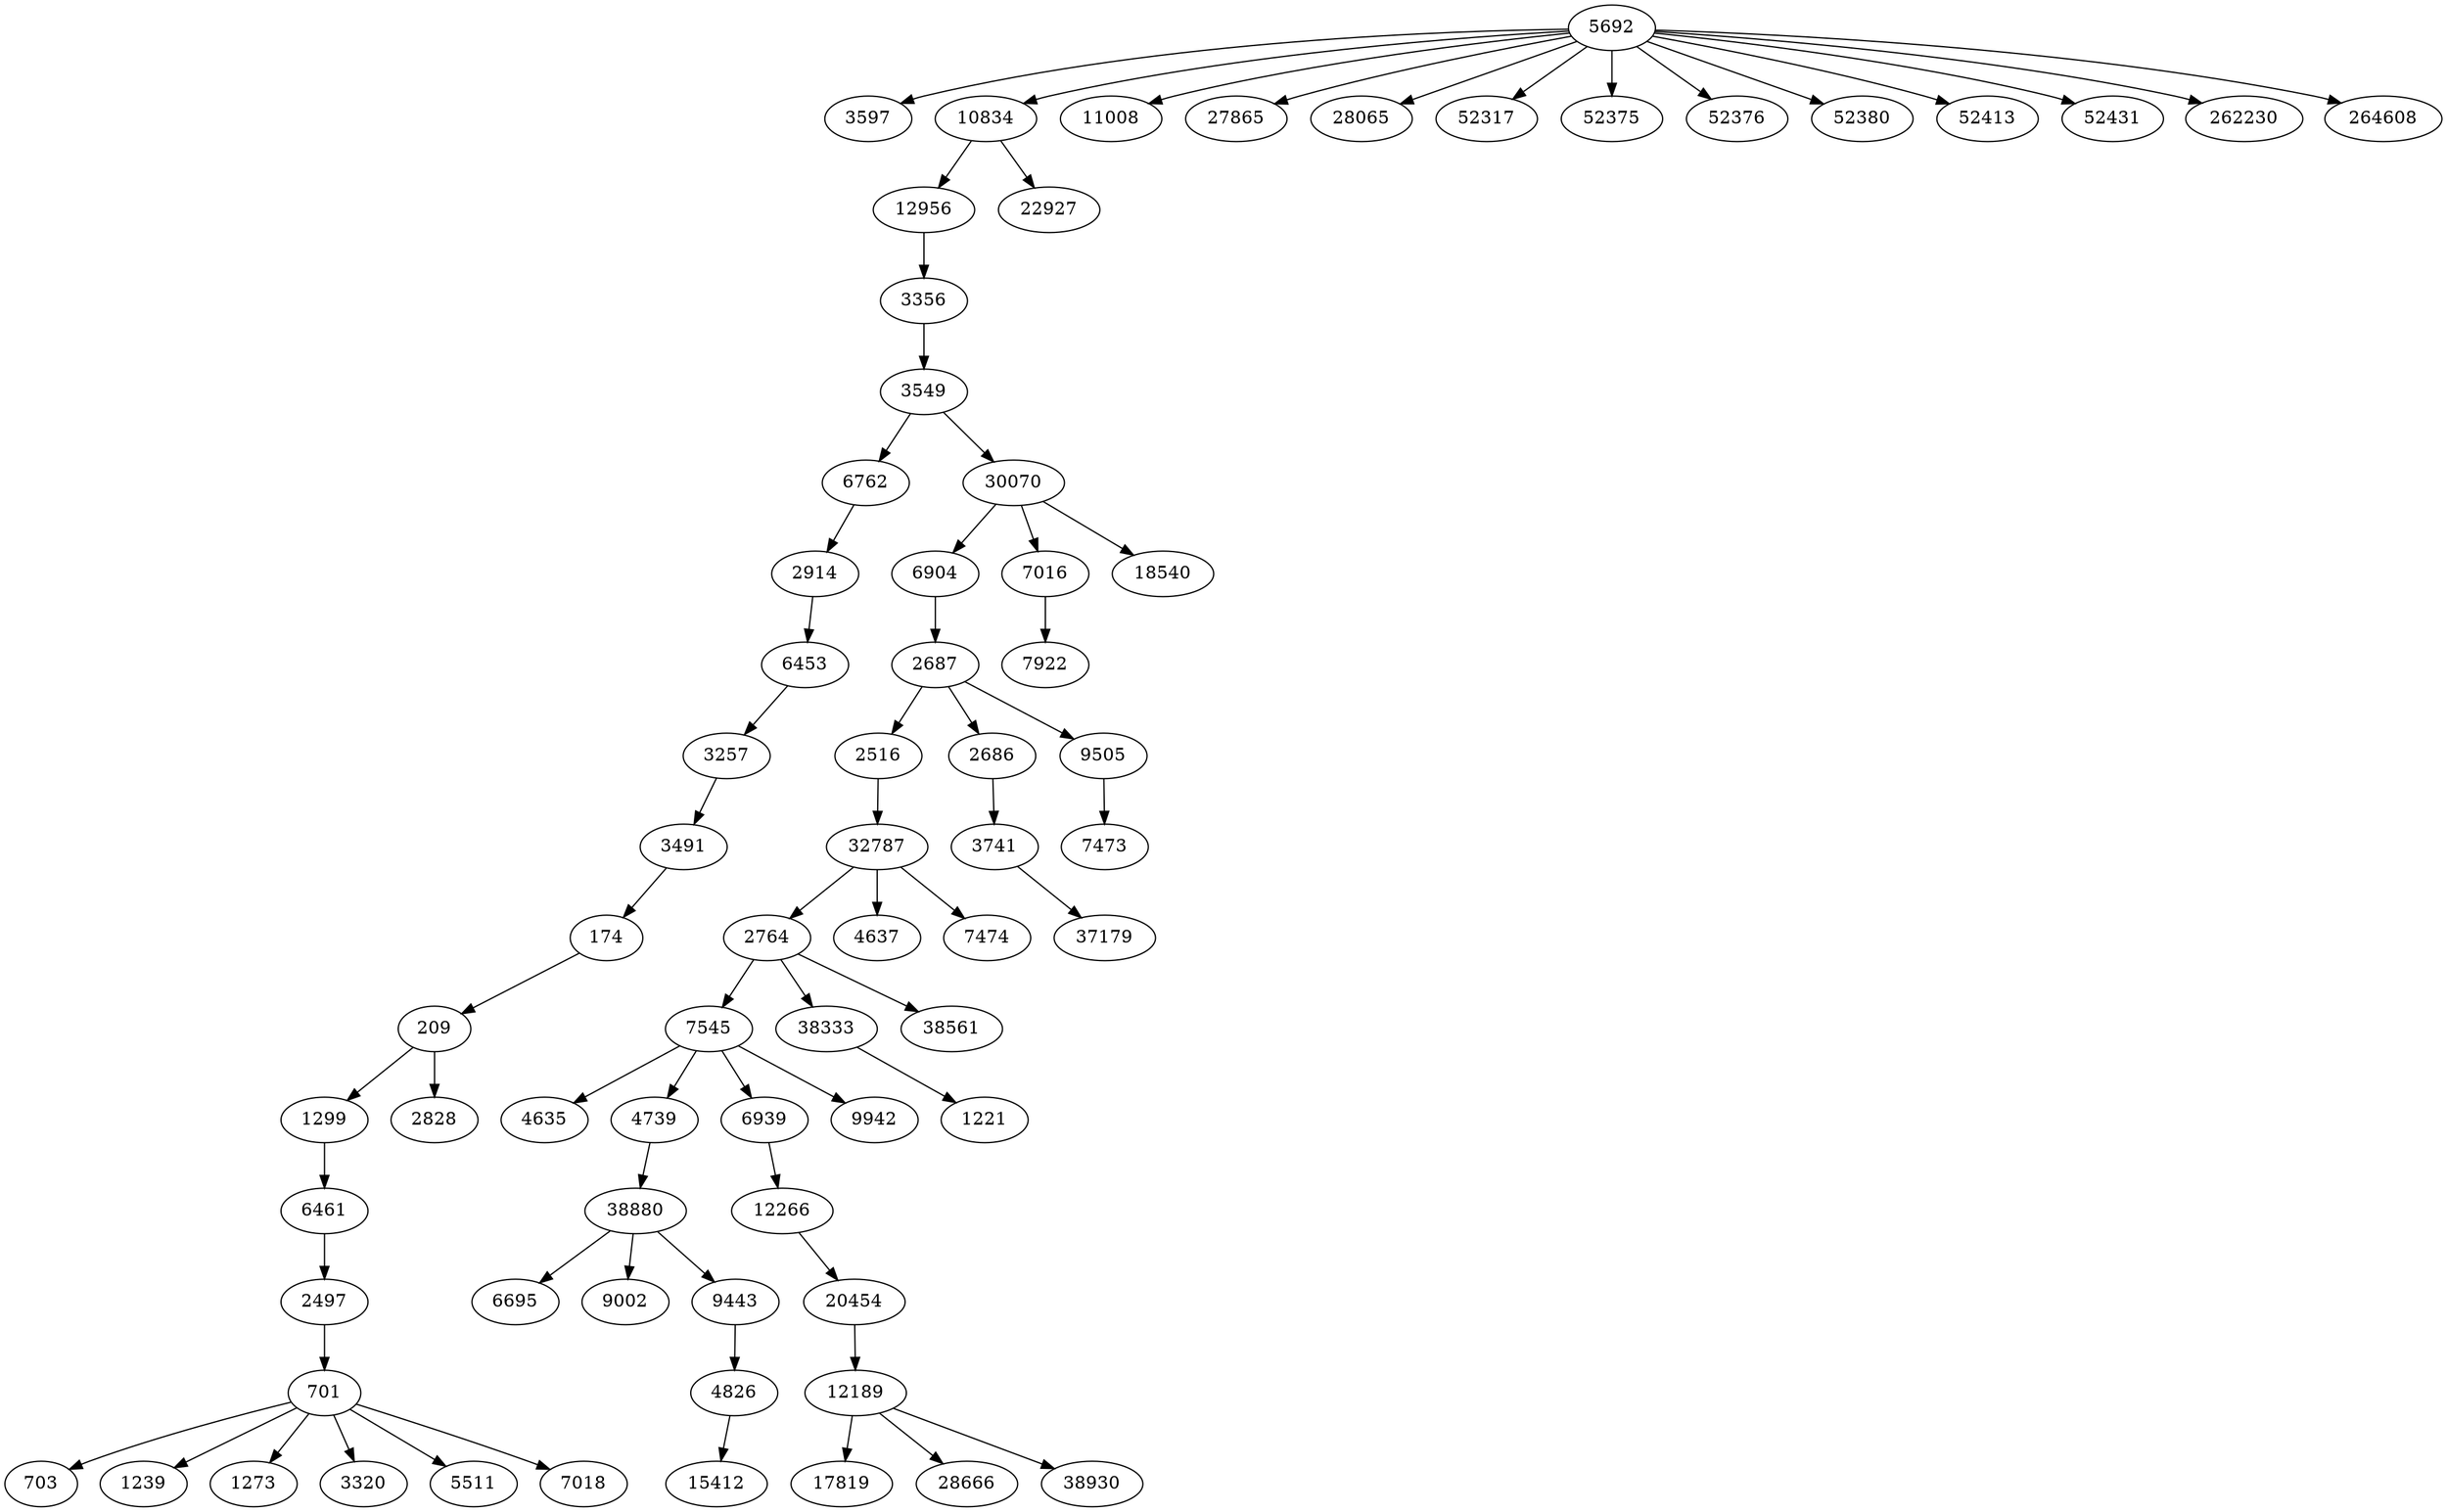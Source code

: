 digraph {
  // Node definitions.
  174;
  209;
  701;
  703;
  1221;
  1239;
  1273;
  1299;
  2497;
  2516;
  2686;
  2687;
  2764;
  2828;
  2914;
  3257;
  3320;
  3356;
  3491;
  3549;
  3597;
  3741;
  4635;
  4637;
  4739;
  4826;
  5511;
  5692;
  6453;
  6461;
  6695;
  6762;
  6904;
  6939;
  7016;
  7018;
  7473;
  7474;
  7545;
  7922;
  9002;
  9443;
  9505;
  9942;
  10834;
  11008;
  12189;
  12266;
  12956;
  15412;
  17819;
  18540;
  20454;
  22927;
  27865;
  28065;
  28666;
  30070;
  32787;
  37179;
  38333;
  38561;
  38880;
  38930;
  52317;
  52375;
  52376;
  52380;
  52413;
  52431;
  262230;
  264608;

  // Edge definitions.
  174 -> 209;
  209 -> 1299;
  209 -> 2828;
  701 -> 703;
  701 -> 1239;
  701 -> 1273;
  701 -> 3320;
  701 -> 5511;
  701 -> 7018;
  1299 -> 6461;
  2497 -> 701;
  2516 -> 32787;
  2686 -> 3741;
  2687 -> 2516;
  2687 -> 2686;
  2687 -> 9505;
  2764 -> 7545;
  2764 -> 38333;
  2764 -> 38561;
  2914 -> 6453;
  3257 -> 3491;
  3356 -> 3549;
  3491 -> 174;
  3549 -> 6762;
  3549 -> 30070;
  3741 -> 37179;
  4739 -> 38880;
  4826 -> 15412;
  5692 -> 3597;
  5692 -> 10834;
  5692 -> 11008;
  5692 -> 27865;
  5692 -> 28065;
  5692 -> 52317;
  5692 -> 52375;
  5692 -> 52376;
  5692 -> 52380;
  5692 -> 52413;
  5692 -> 52431;
  5692 -> 262230;
  5692 -> 264608;
  6453 -> 3257;
  6461 -> 2497;
  6762 -> 2914;
  6904 -> 2687;
  6939 -> 12266;
  7016 -> 7922;
  7545 -> 4635;
  7545 -> 4739;
  7545 -> 6939;
  7545 -> 9942;
  9443 -> 4826;
  9505 -> 7473;
  10834 -> 12956;
  10834 -> 22927;
  12189 -> 17819;
  12189 -> 28666;
  12189 -> 38930;
  12266 -> 20454;
  12956 -> 3356;
  20454 -> 12189;
  30070 -> 6904;
  30070 -> 7016;
  30070 -> 18540;
  32787 -> 2764;
  32787 -> 4637;
  32787 -> 7474;
  38333 -> 1221;
  38880 -> 6695;
  38880 -> 9002;
  38880 -> 9443;
}
